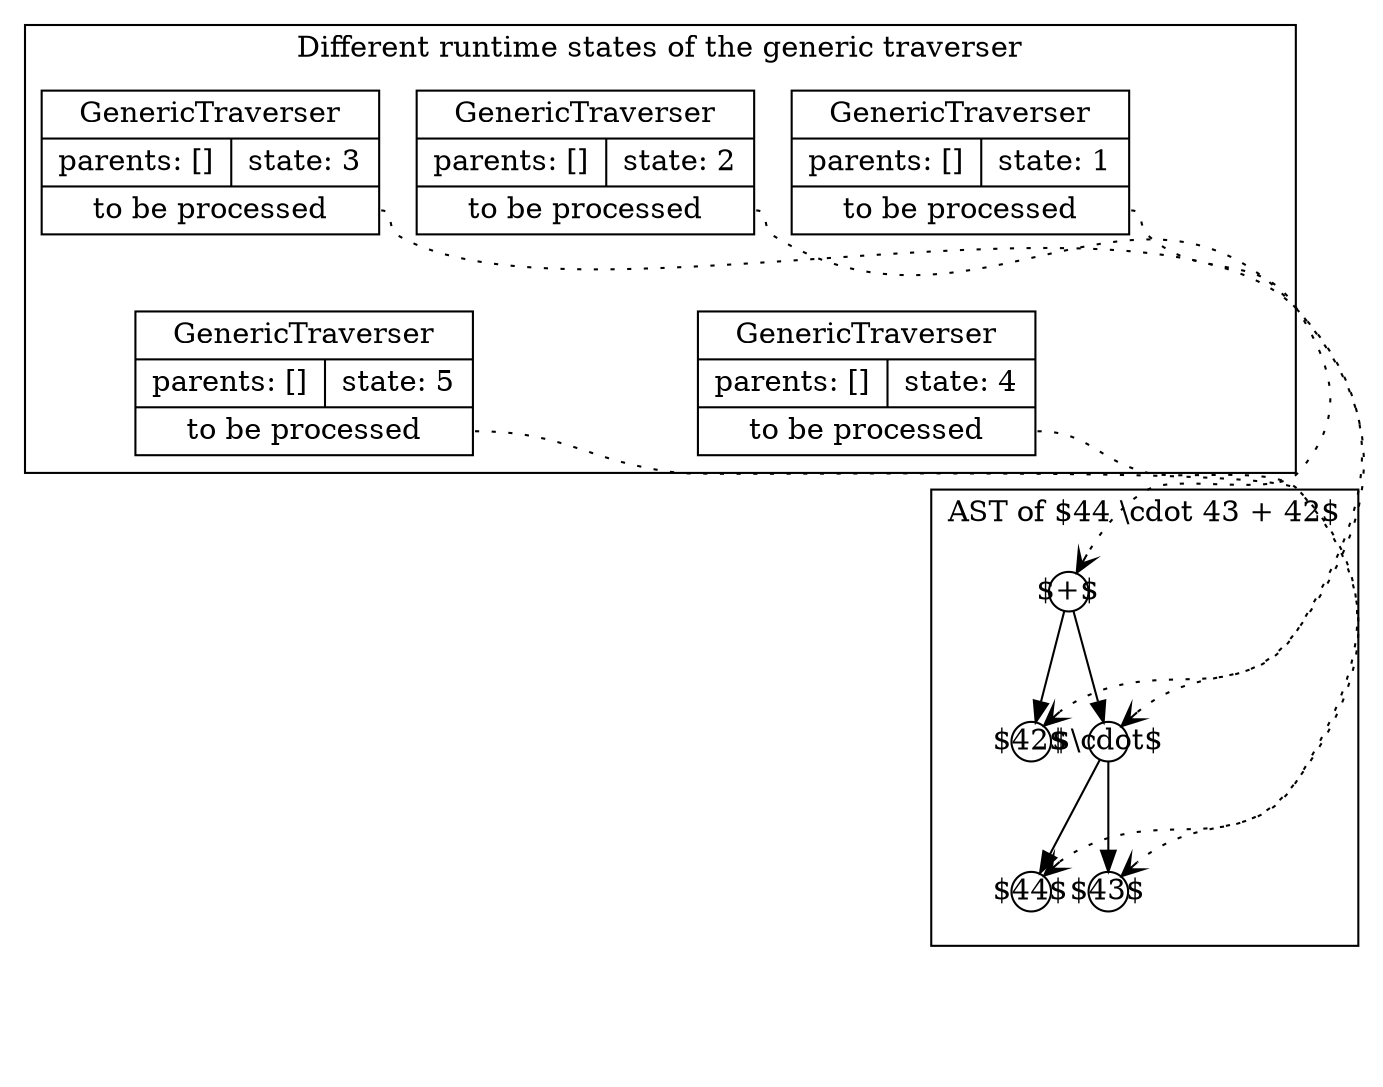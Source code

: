     digraph G {

        {
          node [shape=plaintext];
          edge [style=invis];

          n1 [label=""]; n2 [label=""];
          n3 [label=""]; n4 [label=""];
          n5 [label=""]; n6 [label=""];
          n1 -> n2 -> n3 -> n4 -> n5 -> n6;
        }

      subgraph cluster_trav {

        graph [label="Different runtime states of the generic traverser"];
        {
          rank = same;
          n1;
          traverser_1 [shape=record, label="{GenericTraverser|{parents:
            []|state: 1}|<f1> to be processed}"];

          traverser_2 [shape=record, label="{GenericTraverser|{parents:
            []|state: 2}|<f1> to be processed}"];

          traverser_3 [shape=record, label="{GenericTraverser|{parents:
            []|state: 3}|<f1> to be processed}"];
        }

        {
          rank = same;
          n2;
          traverser_4 [shape=record, label="{GenericTraverser|{parents:
            []|state: 4}|<f1> to be processed}"];
          traverser_5 [shape=record, label="{GenericTraverser|{parents:
            []|state: 5}|<f1> to be processed}"];
        }
      }

      subgraph cluster_ast {
        graph [label="AST of $44 \\cdot 43 + 42$"];
        node [shape=circle, fixedsize=true, width=0.27];

        {rank = same; n3;
        a [label="$+$"];
        }

        {rank = same; n4;
        b [label="$42$"];
        c [label="$\\cdot$"];
        }

        {rank = same; n5;
        left [label="$44$"];
        right [label="$43$"];
        }
      }

      a -> b;
      a -> c;

      c -> left;
      c -> right;

      edge [arrowhead="vee", style="dotted"]
        traverser_1:f1 -> a     [constraint=false];
        traverser_2:f1 -> b     [constraint=false];
        traverser_3:f1 -> c     [constraint=false];
        traverser_4:f1 -> left  [constraint=false];
        traverser_5:f1 -> right [constraint=false];
    }
